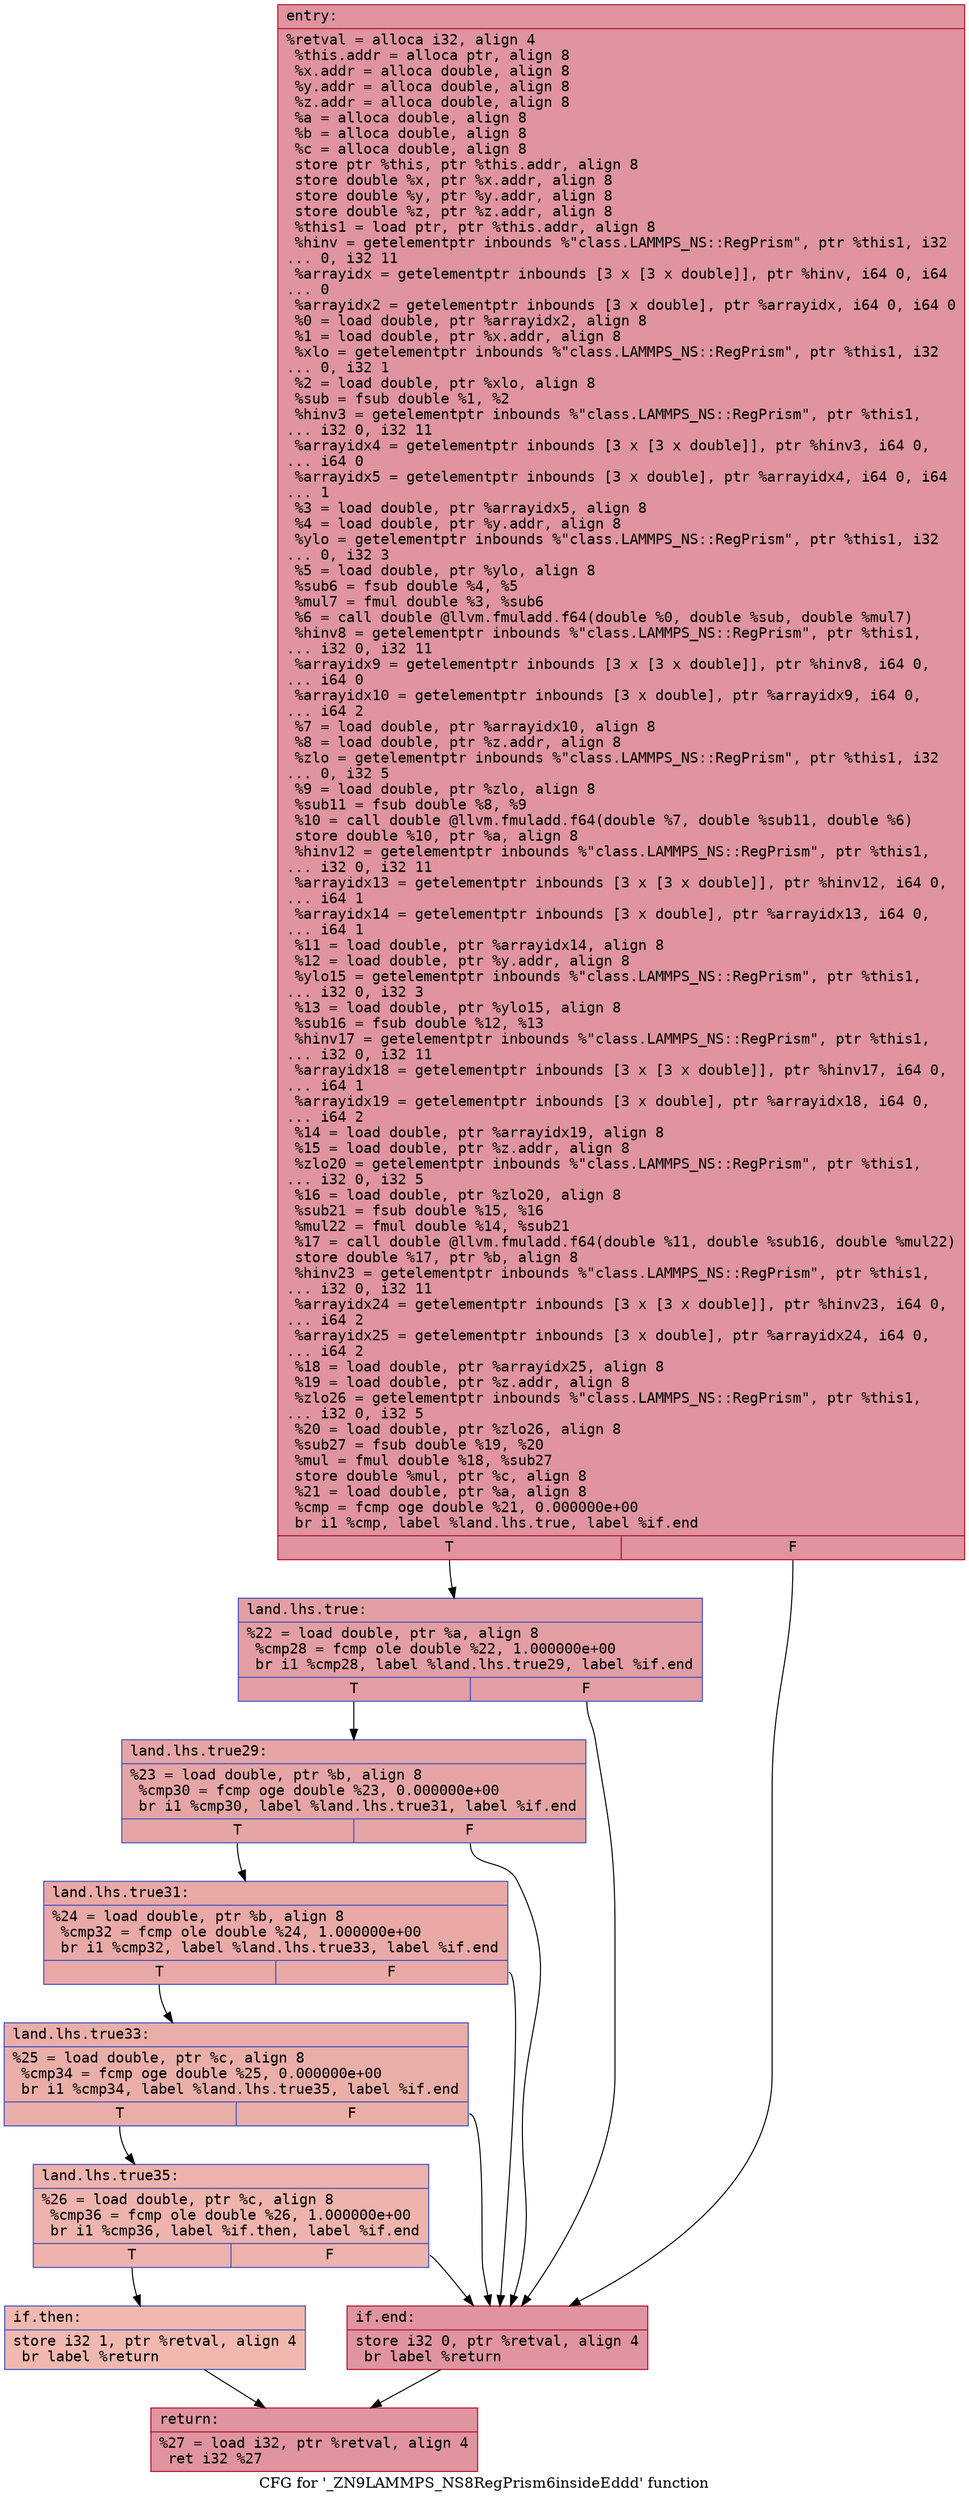 digraph "CFG for '_ZN9LAMMPS_NS8RegPrism6insideEddd' function" {
	label="CFG for '_ZN9LAMMPS_NS8RegPrism6insideEddd' function";

	Node0x556ee25323b0 [shape=record,color="#b70d28ff", style=filled, fillcolor="#b70d2870" fontname="Courier",label="{entry:\l|  %retval = alloca i32, align 4\l  %this.addr = alloca ptr, align 8\l  %x.addr = alloca double, align 8\l  %y.addr = alloca double, align 8\l  %z.addr = alloca double, align 8\l  %a = alloca double, align 8\l  %b = alloca double, align 8\l  %c = alloca double, align 8\l  store ptr %this, ptr %this.addr, align 8\l  store double %x, ptr %x.addr, align 8\l  store double %y, ptr %y.addr, align 8\l  store double %z, ptr %z.addr, align 8\l  %this1 = load ptr, ptr %this.addr, align 8\l  %hinv = getelementptr inbounds %\"class.LAMMPS_NS::RegPrism\", ptr %this1, i32\l... 0, i32 11\l  %arrayidx = getelementptr inbounds [3 x [3 x double]], ptr %hinv, i64 0, i64\l... 0\l  %arrayidx2 = getelementptr inbounds [3 x double], ptr %arrayidx, i64 0, i64 0\l  %0 = load double, ptr %arrayidx2, align 8\l  %1 = load double, ptr %x.addr, align 8\l  %xlo = getelementptr inbounds %\"class.LAMMPS_NS::RegPrism\", ptr %this1, i32\l... 0, i32 1\l  %2 = load double, ptr %xlo, align 8\l  %sub = fsub double %1, %2\l  %hinv3 = getelementptr inbounds %\"class.LAMMPS_NS::RegPrism\", ptr %this1,\l... i32 0, i32 11\l  %arrayidx4 = getelementptr inbounds [3 x [3 x double]], ptr %hinv3, i64 0,\l... i64 0\l  %arrayidx5 = getelementptr inbounds [3 x double], ptr %arrayidx4, i64 0, i64\l... 1\l  %3 = load double, ptr %arrayidx5, align 8\l  %4 = load double, ptr %y.addr, align 8\l  %ylo = getelementptr inbounds %\"class.LAMMPS_NS::RegPrism\", ptr %this1, i32\l... 0, i32 3\l  %5 = load double, ptr %ylo, align 8\l  %sub6 = fsub double %4, %5\l  %mul7 = fmul double %3, %sub6\l  %6 = call double @llvm.fmuladd.f64(double %0, double %sub, double %mul7)\l  %hinv8 = getelementptr inbounds %\"class.LAMMPS_NS::RegPrism\", ptr %this1,\l... i32 0, i32 11\l  %arrayidx9 = getelementptr inbounds [3 x [3 x double]], ptr %hinv8, i64 0,\l... i64 0\l  %arrayidx10 = getelementptr inbounds [3 x double], ptr %arrayidx9, i64 0,\l... i64 2\l  %7 = load double, ptr %arrayidx10, align 8\l  %8 = load double, ptr %z.addr, align 8\l  %zlo = getelementptr inbounds %\"class.LAMMPS_NS::RegPrism\", ptr %this1, i32\l... 0, i32 5\l  %9 = load double, ptr %zlo, align 8\l  %sub11 = fsub double %8, %9\l  %10 = call double @llvm.fmuladd.f64(double %7, double %sub11, double %6)\l  store double %10, ptr %a, align 8\l  %hinv12 = getelementptr inbounds %\"class.LAMMPS_NS::RegPrism\", ptr %this1,\l... i32 0, i32 11\l  %arrayidx13 = getelementptr inbounds [3 x [3 x double]], ptr %hinv12, i64 0,\l... i64 1\l  %arrayidx14 = getelementptr inbounds [3 x double], ptr %arrayidx13, i64 0,\l... i64 1\l  %11 = load double, ptr %arrayidx14, align 8\l  %12 = load double, ptr %y.addr, align 8\l  %ylo15 = getelementptr inbounds %\"class.LAMMPS_NS::RegPrism\", ptr %this1,\l... i32 0, i32 3\l  %13 = load double, ptr %ylo15, align 8\l  %sub16 = fsub double %12, %13\l  %hinv17 = getelementptr inbounds %\"class.LAMMPS_NS::RegPrism\", ptr %this1,\l... i32 0, i32 11\l  %arrayidx18 = getelementptr inbounds [3 x [3 x double]], ptr %hinv17, i64 0,\l... i64 1\l  %arrayidx19 = getelementptr inbounds [3 x double], ptr %arrayidx18, i64 0,\l... i64 2\l  %14 = load double, ptr %arrayidx19, align 8\l  %15 = load double, ptr %z.addr, align 8\l  %zlo20 = getelementptr inbounds %\"class.LAMMPS_NS::RegPrism\", ptr %this1,\l... i32 0, i32 5\l  %16 = load double, ptr %zlo20, align 8\l  %sub21 = fsub double %15, %16\l  %mul22 = fmul double %14, %sub21\l  %17 = call double @llvm.fmuladd.f64(double %11, double %sub16, double %mul22)\l  store double %17, ptr %b, align 8\l  %hinv23 = getelementptr inbounds %\"class.LAMMPS_NS::RegPrism\", ptr %this1,\l... i32 0, i32 11\l  %arrayidx24 = getelementptr inbounds [3 x [3 x double]], ptr %hinv23, i64 0,\l... i64 2\l  %arrayidx25 = getelementptr inbounds [3 x double], ptr %arrayidx24, i64 0,\l... i64 2\l  %18 = load double, ptr %arrayidx25, align 8\l  %19 = load double, ptr %z.addr, align 8\l  %zlo26 = getelementptr inbounds %\"class.LAMMPS_NS::RegPrism\", ptr %this1,\l... i32 0, i32 5\l  %20 = load double, ptr %zlo26, align 8\l  %sub27 = fsub double %19, %20\l  %mul = fmul double %18, %sub27\l  store double %mul, ptr %c, align 8\l  %21 = load double, ptr %a, align 8\l  %cmp = fcmp oge double %21, 0.000000e+00\l  br i1 %cmp, label %land.lhs.true, label %if.end\l|{<s0>T|<s1>F}}"];
	Node0x556ee25323b0:s0 -> Node0x556ee2535740[tooltip="entry -> land.lhs.true\nProbability 50.00%" ];
	Node0x556ee25323b0:s1 -> Node0x556ee2535de0[tooltip="entry -> if.end\nProbability 50.00%" ];
	Node0x556ee2535740 [shape=record,color="#3d50c3ff", style=filled, fillcolor="#be242e70" fontname="Courier",label="{land.lhs.true:\l|  %22 = load double, ptr %a, align 8\l  %cmp28 = fcmp ole double %22, 1.000000e+00\l  br i1 %cmp28, label %land.lhs.true29, label %if.end\l|{<s0>T|<s1>F}}"];
	Node0x556ee2535740:s0 -> Node0x556ee2536030[tooltip="land.lhs.true -> land.lhs.true29\nProbability 50.00%" ];
	Node0x556ee2535740:s1 -> Node0x556ee2535de0[tooltip="land.lhs.true -> if.end\nProbability 50.00%" ];
	Node0x556ee2536030 [shape=record,color="#3d50c3ff", style=filled, fillcolor="#c5333470" fontname="Courier",label="{land.lhs.true29:\l|  %23 = load double, ptr %b, align 8\l  %cmp30 = fcmp oge double %23, 0.000000e+00\l  br i1 %cmp30, label %land.lhs.true31, label %if.end\l|{<s0>T|<s1>F}}"];
	Node0x556ee2536030:s0 -> Node0x556ee25362c0[tooltip="land.lhs.true29 -> land.lhs.true31\nProbability 50.00%" ];
	Node0x556ee2536030:s1 -> Node0x556ee2535de0[tooltip="land.lhs.true29 -> if.end\nProbability 50.00%" ];
	Node0x556ee25362c0 [shape=record,color="#3d50c3ff", style=filled, fillcolor="#ca3b3770" fontname="Courier",label="{land.lhs.true31:\l|  %24 = load double, ptr %b, align 8\l  %cmp32 = fcmp ole double %24, 1.000000e+00\l  br i1 %cmp32, label %land.lhs.true33, label %if.end\l|{<s0>T|<s1>F}}"];
	Node0x556ee25362c0:s0 -> Node0x556ee2536520[tooltip="land.lhs.true31 -> land.lhs.true33\nProbability 50.00%" ];
	Node0x556ee25362c0:s1 -> Node0x556ee2535de0[tooltip="land.lhs.true31 -> if.end\nProbability 50.00%" ];
	Node0x556ee2536520 [shape=record,color="#3d50c3ff", style=filled, fillcolor="#d0473d70" fontname="Courier",label="{land.lhs.true33:\l|  %25 = load double, ptr %c, align 8\l  %cmp34 = fcmp oge double %25, 0.000000e+00\l  br i1 %cmp34, label %land.lhs.true35, label %if.end\l|{<s0>T|<s1>F}}"];
	Node0x556ee2536520:s0 -> Node0x556ee2536780[tooltip="land.lhs.true33 -> land.lhs.true35\nProbability 50.00%" ];
	Node0x556ee2536520:s1 -> Node0x556ee2535de0[tooltip="land.lhs.true33 -> if.end\nProbability 50.00%" ];
	Node0x556ee2536780 [shape=record,color="#3d50c3ff", style=filled, fillcolor="#d6524470" fontname="Courier",label="{land.lhs.true35:\l|  %26 = load double, ptr %c, align 8\l  %cmp36 = fcmp ole double %26, 1.000000e+00\l  br i1 %cmp36, label %if.then, label %if.end\l|{<s0>T|<s1>F}}"];
	Node0x556ee2536780:s0 -> Node0x556ee25369e0[tooltip="land.lhs.true35 -> if.then\nProbability 50.00%" ];
	Node0x556ee2536780:s1 -> Node0x556ee2535de0[tooltip="land.lhs.true35 -> if.end\nProbability 50.00%" ];
	Node0x556ee25369e0 [shape=record,color="#3d50c3ff", style=filled, fillcolor="#dc5d4a70" fontname="Courier",label="{if.then:\l|  store i32 1, ptr %retval, align 4\l  br label %return\l}"];
	Node0x556ee25369e0 -> Node0x556ee2536ba0[tooltip="if.then -> return\nProbability 100.00%" ];
	Node0x556ee2535de0 [shape=record,color="#b70d28ff", style=filled, fillcolor="#b70d2870" fontname="Courier",label="{if.end:\l|  store i32 0, ptr %retval, align 4\l  br label %return\l}"];
	Node0x556ee2535de0 -> Node0x556ee2536ba0[tooltip="if.end -> return\nProbability 100.00%" ];
	Node0x556ee2536ba0 [shape=record,color="#b70d28ff", style=filled, fillcolor="#b70d2870" fontname="Courier",label="{return:\l|  %27 = load i32, ptr %retval, align 4\l  ret i32 %27\l}"];
}
